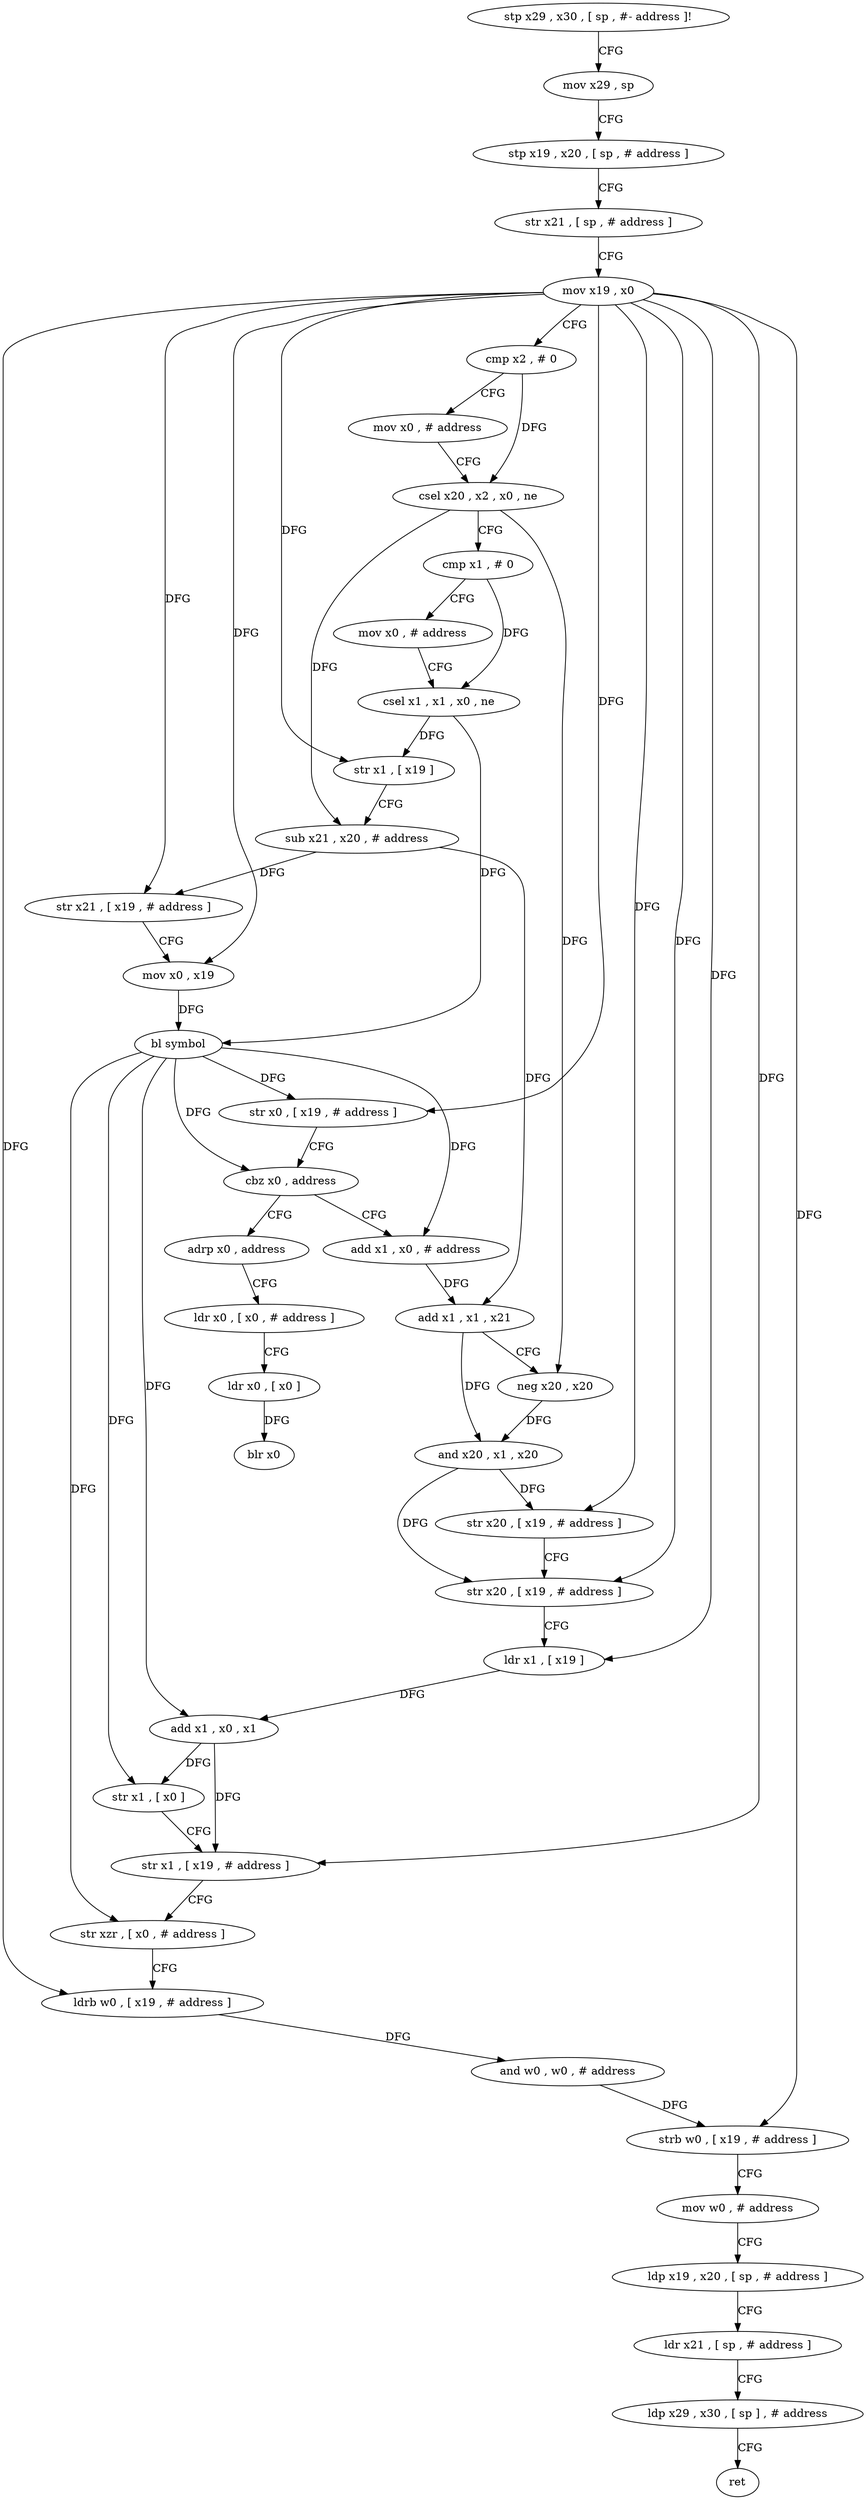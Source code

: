 digraph "func" {
"186620" [label = "stp x29 , x30 , [ sp , #- address ]!" ]
"186624" [label = "mov x29 , sp" ]
"186628" [label = "stp x19 , x20 , [ sp , # address ]" ]
"186632" [label = "str x21 , [ sp , # address ]" ]
"186636" [label = "mov x19 , x0" ]
"186640" [label = "cmp x2 , # 0" ]
"186644" [label = "mov x0 , # address" ]
"186648" [label = "csel x20 , x2 , x0 , ne" ]
"186652" [label = "cmp x1 , # 0" ]
"186656" [label = "mov x0 , # address" ]
"186660" [label = "csel x1 , x1 , x0 , ne" ]
"186664" [label = "str x1 , [ x19 ]" ]
"186668" [label = "sub x21 , x20 , # address" ]
"186672" [label = "str x21 , [ x19 , # address ]" ]
"186676" [label = "mov x0 , x19" ]
"186680" [label = "bl symbol" ]
"186684" [label = "str x0 , [ x19 , # address ]" ]
"186688" [label = "cbz x0 , address" ]
"186768" [label = "adrp x0 , address" ]
"186692" [label = "add x1 , x0 , # address" ]
"186772" [label = "ldr x0 , [ x0 , # address ]" ]
"186776" [label = "ldr x0 , [ x0 ]" ]
"186780" [label = "blr x0" ]
"186696" [label = "add x1 , x1 , x21" ]
"186700" [label = "neg x20 , x20" ]
"186704" [label = "and x20 , x1 , x20" ]
"186708" [label = "str x20 , [ x19 , # address ]" ]
"186712" [label = "str x20 , [ x19 , # address ]" ]
"186716" [label = "ldr x1 , [ x19 ]" ]
"186720" [label = "add x1 , x0 , x1" ]
"186724" [label = "str x1 , [ x0 ]" ]
"186728" [label = "str x1 , [ x19 , # address ]" ]
"186732" [label = "str xzr , [ x0 , # address ]" ]
"186736" [label = "ldrb w0 , [ x19 , # address ]" ]
"186740" [label = "and w0 , w0 , # address" ]
"186744" [label = "strb w0 , [ x19 , # address ]" ]
"186748" [label = "mov w0 , # address" ]
"186752" [label = "ldp x19 , x20 , [ sp , # address ]" ]
"186756" [label = "ldr x21 , [ sp , # address ]" ]
"186760" [label = "ldp x29 , x30 , [ sp ] , # address" ]
"186764" [label = "ret" ]
"186620" -> "186624" [ label = "CFG" ]
"186624" -> "186628" [ label = "CFG" ]
"186628" -> "186632" [ label = "CFG" ]
"186632" -> "186636" [ label = "CFG" ]
"186636" -> "186640" [ label = "CFG" ]
"186636" -> "186664" [ label = "DFG" ]
"186636" -> "186672" [ label = "DFG" ]
"186636" -> "186676" [ label = "DFG" ]
"186636" -> "186684" [ label = "DFG" ]
"186636" -> "186708" [ label = "DFG" ]
"186636" -> "186712" [ label = "DFG" ]
"186636" -> "186716" [ label = "DFG" ]
"186636" -> "186728" [ label = "DFG" ]
"186636" -> "186736" [ label = "DFG" ]
"186636" -> "186744" [ label = "DFG" ]
"186640" -> "186644" [ label = "CFG" ]
"186640" -> "186648" [ label = "DFG" ]
"186644" -> "186648" [ label = "CFG" ]
"186648" -> "186652" [ label = "CFG" ]
"186648" -> "186668" [ label = "DFG" ]
"186648" -> "186700" [ label = "DFG" ]
"186652" -> "186656" [ label = "CFG" ]
"186652" -> "186660" [ label = "DFG" ]
"186656" -> "186660" [ label = "CFG" ]
"186660" -> "186664" [ label = "DFG" ]
"186660" -> "186680" [ label = "DFG" ]
"186664" -> "186668" [ label = "CFG" ]
"186668" -> "186672" [ label = "DFG" ]
"186668" -> "186696" [ label = "DFG" ]
"186672" -> "186676" [ label = "CFG" ]
"186676" -> "186680" [ label = "DFG" ]
"186680" -> "186684" [ label = "DFG" ]
"186680" -> "186688" [ label = "DFG" ]
"186680" -> "186692" [ label = "DFG" ]
"186680" -> "186720" [ label = "DFG" ]
"186680" -> "186724" [ label = "DFG" ]
"186680" -> "186732" [ label = "DFG" ]
"186684" -> "186688" [ label = "CFG" ]
"186688" -> "186768" [ label = "CFG" ]
"186688" -> "186692" [ label = "CFG" ]
"186768" -> "186772" [ label = "CFG" ]
"186692" -> "186696" [ label = "DFG" ]
"186772" -> "186776" [ label = "CFG" ]
"186776" -> "186780" [ label = "DFG" ]
"186696" -> "186700" [ label = "CFG" ]
"186696" -> "186704" [ label = "DFG" ]
"186700" -> "186704" [ label = "DFG" ]
"186704" -> "186708" [ label = "DFG" ]
"186704" -> "186712" [ label = "DFG" ]
"186708" -> "186712" [ label = "CFG" ]
"186712" -> "186716" [ label = "CFG" ]
"186716" -> "186720" [ label = "DFG" ]
"186720" -> "186724" [ label = "DFG" ]
"186720" -> "186728" [ label = "DFG" ]
"186724" -> "186728" [ label = "CFG" ]
"186728" -> "186732" [ label = "CFG" ]
"186732" -> "186736" [ label = "CFG" ]
"186736" -> "186740" [ label = "DFG" ]
"186740" -> "186744" [ label = "DFG" ]
"186744" -> "186748" [ label = "CFG" ]
"186748" -> "186752" [ label = "CFG" ]
"186752" -> "186756" [ label = "CFG" ]
"186756" -> "186760" [ label = "CFG" ]
"186760" -> "186764" [ label = "CFG" ]
}

